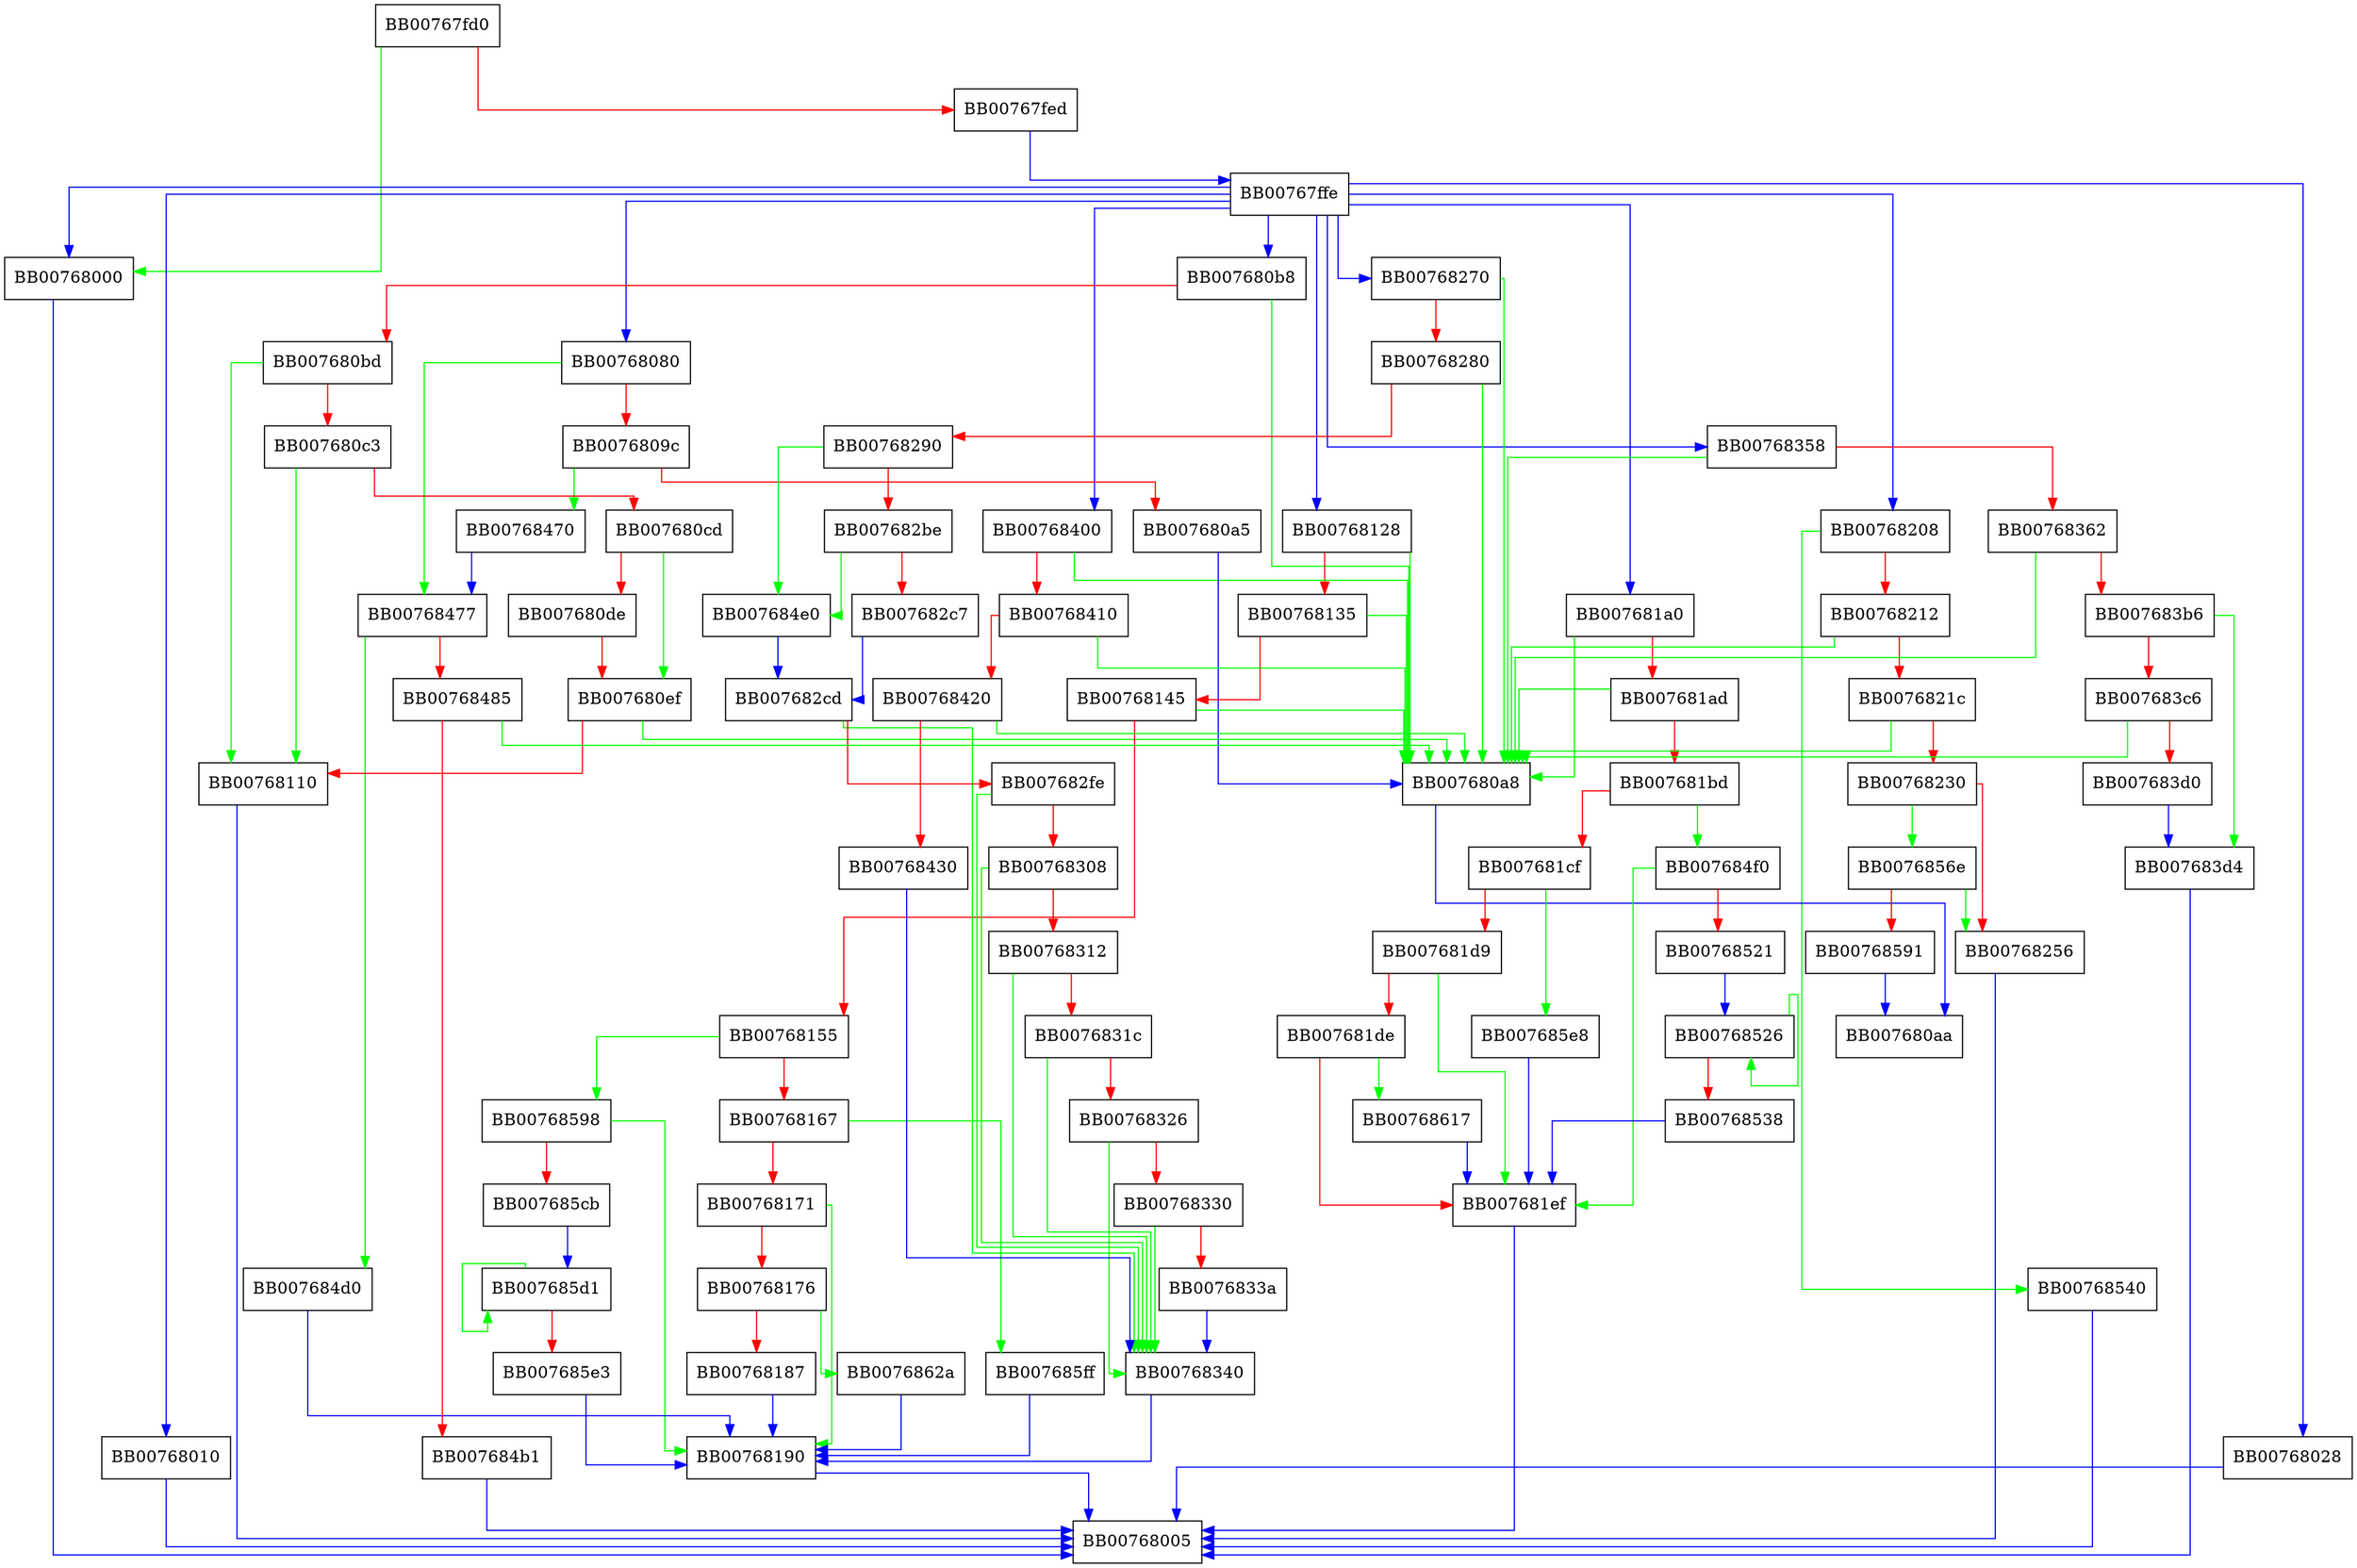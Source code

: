 digraph aria_gcm_ctrl {
  node [shape="box"];
  graph [splines=ortho];
  BB00767fd0 -> BB00768000 [color="green"];
  BB00767fd0 -> BB00767fed [color="red"];
  BB00767fed -> BB00767ffe [color="blue"];
  BB00767ffe -> BB00768028 [color="blue"];
  BB00767ffe -> BB00768000 [color="blue"];
  BB00767ffe -> BB00768080 [color="blue"];
  BB00767ffe -> BB007680b8 [color="blue"];
  BB00767ffe -> BB00768128 [color="blue"];
  BB00767ffe -> BB007681a0 [color="blue"];
  BB00767ffe -> BB00768208 [color="blue"];
  BB00767ffe -> BB00768270 [color="blue"];
  BB00767ffe -> BB00768358 [color="blue"];
  BB00767ffe -> BB00768400 [color="blue"];
  BB00767ffe -> BB00768010 [color="blue"];
  BB00768000 -> BB00768005 [color="blue"];
  BB00768010 -> BB00768005 [color="blue"];
  BB00768028 -> BB00768005 [color="blue"];
  BB00768080 -> BB00768477 [color="green"];
  BB00768080 -> BB0076809c [color="red"];
  BB0076809c -> BB00768470 [color="green"];
  BB0076809c -> BB007680a5 [color="red"];
  BB007680a5 -> BB007680a8 [color="blue"];
  BB007680a8 -> BB007680aa [color="blue"];
  BB007680b8 -> BB007680a8 [color="green"];
  BB007680b8 -> BB007680bd [color="red"];
  BB007680bd -> BB00768110 [color="green"];
  BB007680bd -> BB007680c3 [color="red"];
  BB007680c3 -> BB00768110 [color="green"];
  BB007680c3 -> BB007680cd [color="red"];
  BB007680cd -> BB007680ef [color="green"];
  BB007680cd -> BB007680de [color="red"];
  BB007680de -> BB007680ef [color="red"];
  BB007680ef -> BB007680a8 [color="green"];
  BB007680ef -> BB00768110 [color="red"];
  BB00768110 -> BB00768005 [color="blue"];
  BB00768128 -> BB007680a8 [color="green"];
  BB00768128 -> BB00768135 [color="red"];
  BB00768135 -> BB007680a8 [color="green"];
  BB00768135 -> BB00768145 [color="red"];
  BB00768145 -> BB007680a8 [color="green"];
  BB00768145 -> BB00768155 [color="red"];
  BB00768155 -> BB00768598 [color="green"];
  BB00768155 -> BB00768167 [color="red"];
  BB00768167 -> BB007685ff [color="green"];
  BB00768167 -> BB00768171 [color="red"];
  BB00768171 -> BB00768190 [color="green"];
  BB00768171 -> BB00768176 [color="red"];
  BB00768176 -> BB0076862a [color="green"];
  BB00768176 -> BB00768187 [color="red"];
  BB00768187 -> BB00768190 [color="blue"];
  BB00768190 -> BB00768005 [color="blue"];
  BB007681a0 -> BB007680a8 [color="green"];
  BB007681a0 -> BB007681ad [color="red"];
  BB007681ad -> BB007680a8 [color="green"];
  BB007681ad -> BB007681bd [color="red"];
  BB007681bd -> BB007684f0 [color="green"];
  BB007681bd -> BB007681cf [color="red"];
  BB007681cf -> BB007685e8 [color="green"];
  BB007681cf -> BB007681d9 [color="red"];
  BB007681d9 -> BB007681ef [color="green"];
  BB007681d9 -> BB007681de [color="red"];
  BB007681de -> BB00768617 [color="green"];
  BB007681de -> BB007681ef [color="red"];
  BB007681ef -> BB00768005 [color="blue"];
  BB00768208 -> BB00768540 [color="green"];
  BB00768208 -> BB00768212 [color="red"];
  BB00768212 -> BB007680a8 [color="green"];
  BB00768212 -> BB0076821c [color="red"];
  BB0076821c -> BB007680a8 [color="green"];
  BB0076821c -> BB00768230 [color="red"];
  BB00768230 -> BB0076856e [color="green"];
  BB00768230 -> BB00768256 [color="red"];
  BB00768256 -> BB00768005 [color="blue"];
  BB00768270 -> BB007680a8 [color="green"];
  BB00768270 -> BB00768280 [color="red"];
  BB00768280 -> BB007680a8 [color="green"];
  BB00768280 -> BB00768290 [color="red"];
  BB00768290 -> BB007684e0 [color="green"];
  BB00768290 -> BB007682be [color="red"];
  BB007682be -> BB007684e0 [color="green"];
  BB007682be -> BB007682c7 [color="red"];
  BB007682c7 -> BB007682cd [color="blue"];
  BB007682cd -> BB00768340 [color="green"];
  BB007682cd -> BB007682fe [color="red"];
  BB007682fe -> BB00768340 [color="green"];
  BB007682fe -> BB00768308 [color="red"];
  BB00768308 -> BB00768340 [color="green"];
  BB00768308 -> BB00768312 [color="red"];
  BB00768312 -> BB00768340 [color="green"];
  BB00768312 -> BB0076831c [color="red"];
  BB0076831c -> BB00768340 [color="green"];
  BB0076831c -> BB00768326 [color="red"];
  BB00768326 -> BB00768340 [color="green"];
  BB00768326 -> BB00768330 [color="red"];
  BB00768330 -> BB00768340 [color="green"];
  BB00768330 -> BB0076833a [color="red"];
  BB0076833a -> BB00768340 [color="blue"];
  BB00768340 -> BB00768190 [color="blue"];
  BB00768358 -> BB007680a8 [color="green"];
  BB00768358 -> BB00768362 [color="red"];
  BB00768362 -> BB007680a8 [color="green"];
  BB00768362 -> BB007683b6 [color="red"];
  BB007683b6 -> BB007683d4 [color="green"];
  BB007683b6 -> BB007683c6 [color="red"];
  BB007683c6 -> BB007680a8 [color="green"];
  BB007683c6 -> BB007683d0 [color="red"];
  BB007683d0 -> BB007683d4 [color="blue"];
  BB007683d4 -> BB00768005 [color="blue"];
  BB00768400 -> BB007680a8 [color="green"];
  BB00768400 -> BB00768410 [color="red"];
  BB00768410 -> BB007680a8 [color="green"];
  BB00768410 -> BB00768420 [color="red"];
  BB00768420 -> BB007680a8 [color="green"];
  BB00768420 -> BB00768430 [color="red"];
  BB00768430 -> BB00768340 [color="blue"];
  BB00768470 -> BB00768477 [color="blue"];
  BB00768477 -> BB007684d0 [color="green"];
  BB00768477 -> BB00768485 [color="red"];
  BB00768485 -> BB007680a8 [color="green"];
  BB00768485 -> BB007684b1 [color="red"];
  BB007684b1 -> BB00768005 [color="blue"];
  BB007684d0 -> BB00768190 [color="blue"];
  BB007684e0 -> BB007682cd [color="blue"];
  BB007684f0 -> BB007681ef [color="green"];
  BB007684f0 -> BB00768521 [color="red"];
  BB00768521 -> BB00768526 [color="blue"];
  BB00768526 -> BB00768526 [color="green"];
  BB00768526 -> BB00768538 [color="red"];
  BB00768538 -> BB007681ef [color="blue"];
  BB00768540 -> BB00768005 [color="blue"];
  BB0076856e -> BB00768256 [color="green"];
  BB0076856e -> BB00768591 [color="red"];
  BB00768591 -> BB007680aa [color="blue"];
  BB00768598 -> BB00768190 [color="green"];
  BB00768598 -> BB007685cb [color="red"];
  BB007685cb -> BB007685d1 [color="blue"];
  BB007685d1 -> BB007685d1 [color="green"];
  BB007685d1 -> BB007685e3 [color="red"];
  BB007685e3 -> BB00768190 [color="blue"];
  BB007685e8 -> BB007681ef [color="blue"];
  BB007685ff -> BB00768190 [color="blue"];
  BB00768617 -> BB007681ef [color="blue"];
  BB0076862a -> BB00768190 [color="blue"];
}
